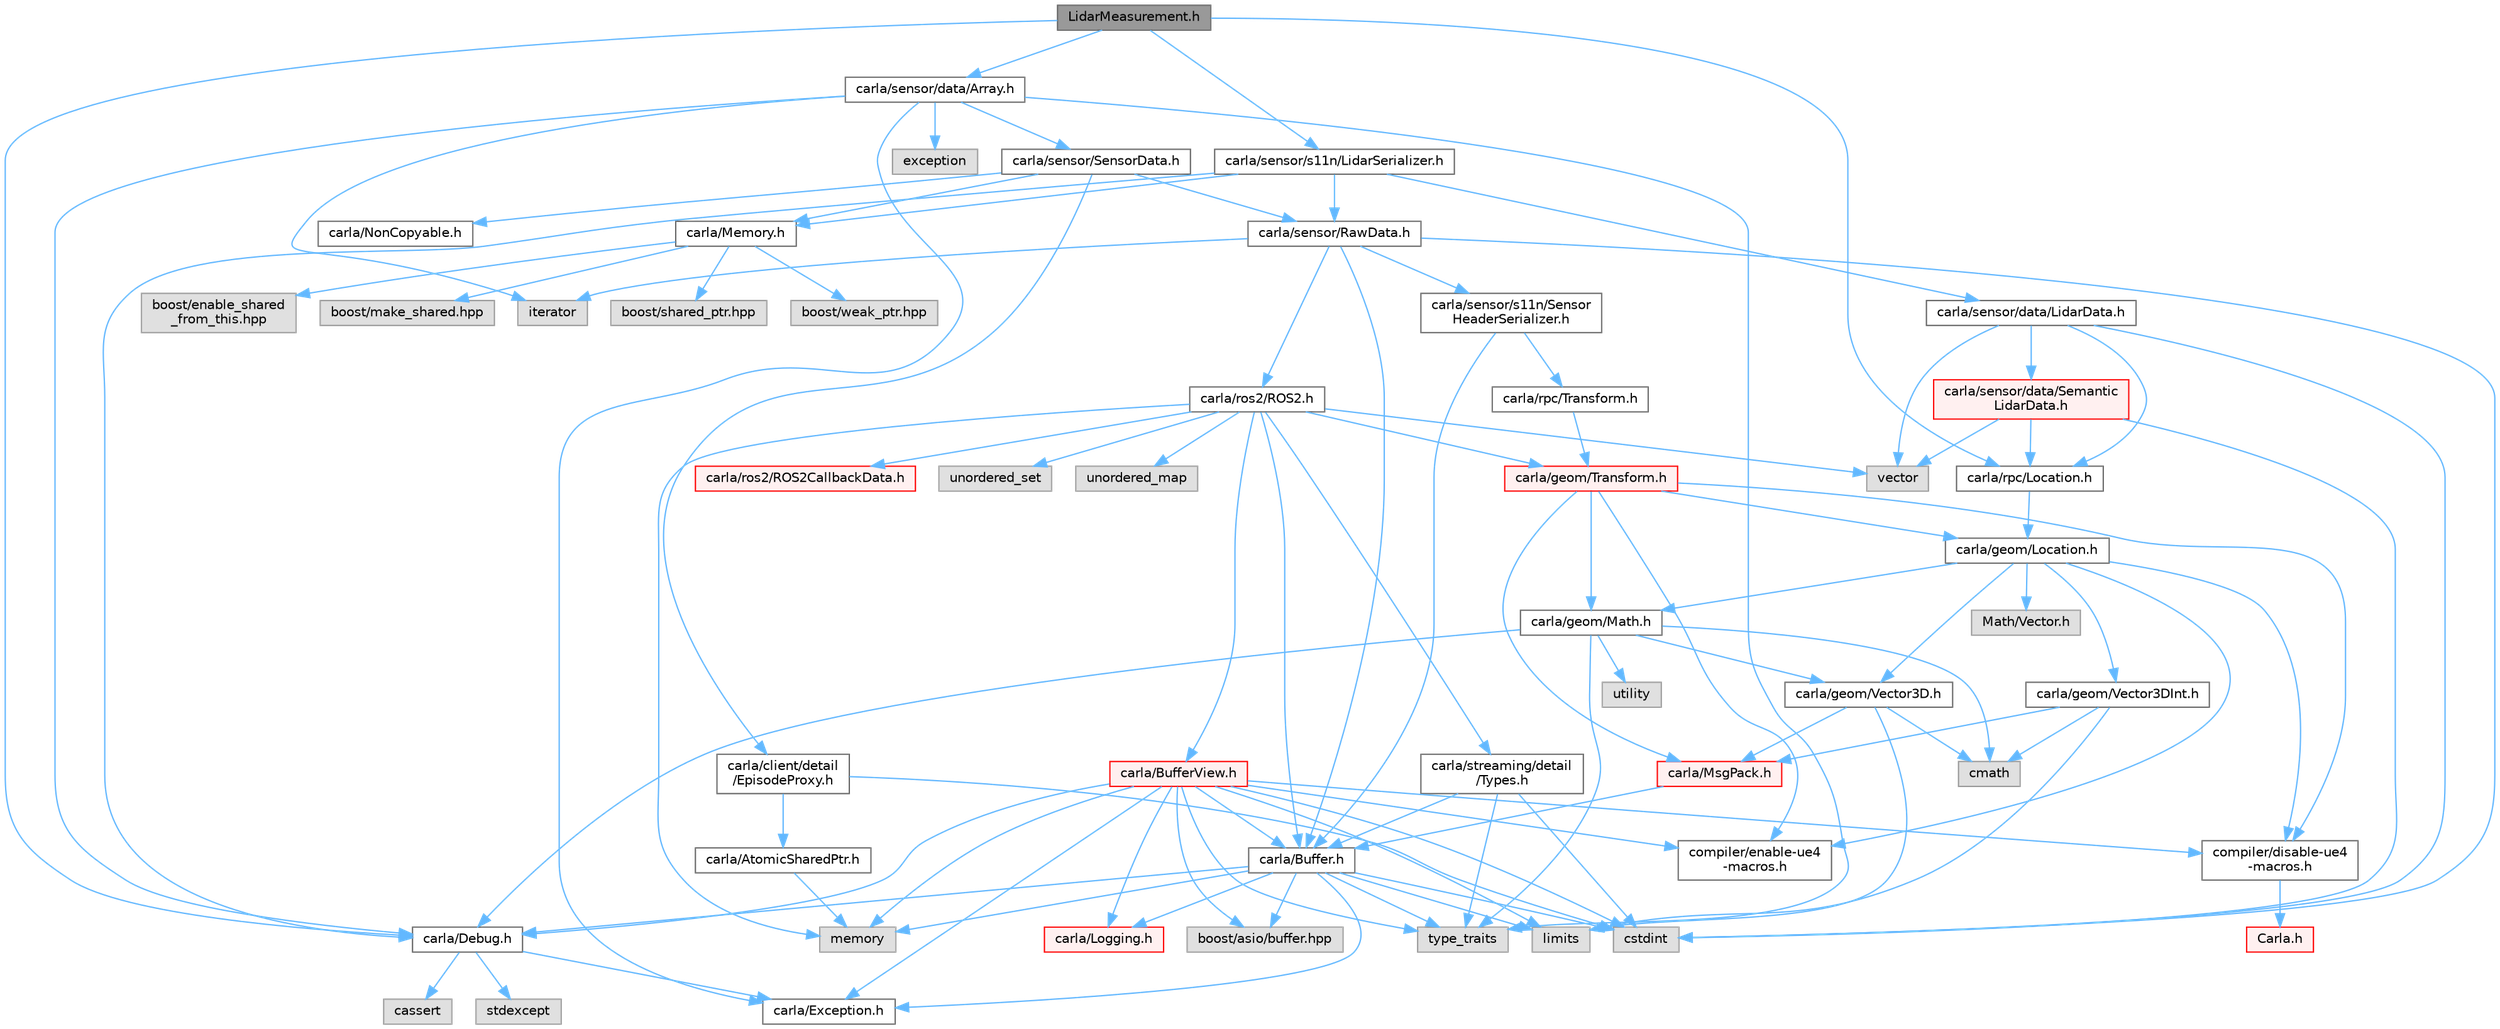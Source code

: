 digraph "LidarMeasurement.h"
{
 // INTERACTIVE_SVG=YES
 // LATEX_PDF_SIZE
  bgcolor="transparent";
  edge [fontname=Helvetica,fontsize=10,labelfontname=Helvetica,labelfontsize=10];
  node [fontname=Helvetica,fontsize=10,shape=box,height=0.2,width=0.4];
  Node1 [id="Node000001",label="LidarMeasurement.h",height=0.2,width=0.4,color="gray40", fillcolor="grey60", style="filled", fontcolor="black",tooltip=" "];
  Node1 -> Node2 [id="edge1_Node000001_Node000002",color="steelblue1",style="solid",tooltip=" "];
  Node2 [id="Node000002",label="carla/Debug.h",height=0.2,width=0.4,color="grey40", fillcolor="white", style="filled",URL="$d4/deb/Debug_8h.html",tooltip=" "];
  Node2 -> Node3 [id="edge2_Node000002_Node000003",color="steelblue1",style="solid",tooltip=" "];
  Node3 [id="Node000003",label="carla/Exception.h",height=0.2,width=0.4,color="grey40", fillcolor="white", style="filled",URL="$d8/d8a/Exception_8h.html",tooltip=" "];
  Node2 -> Node4 [id="edge3_Node000002_Node000004",color="steelblue1",style="solid",tooltip=" "];
  Node4 [id="Node000004",label="stdexcept",height=0.2,width=0.4,color="grey60", fillcolor="#E0E0E0", style="filled",tooltip=" "];
  Node2 -> Node5 [id="edge4_Node000002_Node000005",color="steelblue1",style="solid",tooltip=" "];
  Node5 [id="Node000005",label="cassert",height=0.2,width=0.4,color="grey60", fillcolor="#E0E0E0", style="filled",tooltip=" "];
  Node1 -> Node6 [id="edge5_Node000001_Node000006",color="steelblue1",style="solid",tooltip=" "];
  Node6 [id="Node000006",label="carla/rpc/Location.h",height=0.2,width=0.4,color="grey40", fillcolor="white", style="filled",URL="$d5/da5/rpc_2Location_8h.html",tooltip=" "];
  Node6 -> Node7 [id="edge6_Node000006_Node000007",color="steelblue1",style="solid",tooltip=" "];
  Node7 [id="Node000007",label="carla/geom/Location.h",height=0.2,width=0.4,color="grey40", fillcolor="white", style="filled",URL="$d9/d8b/geom_2Location_8h.html",tooltip=" "];
  Node7 -> Node8 [id="edge7_Node000007_Node000008",color="steelblue1",style="solid",tooltip=" "];
  Node8 [id="Node000008",label="carla/geom/Vector3D.h",height=0.2,width=0.4,color="grey40", fillcolor="white", style="filled",URL="$de/d70/geom_2Vector3D_8h.html",tooltip=" "];
  Node8 -> Node9 [id="edge8_Node000008_Node000009",color="steelblue1",style="solid",tooltip=" "];
  Node9 [id="Node000009",label="carla/MsgPack.h",height=0.2,width=0.4,color="red", fillcolor="#FFF0F0", style="filled",URL="$d9/d6f/MsgPack_8h.html",tooltip=" "];
  Node9 -> Node10 [id="edge9_Node000009_Node000010",color="steelblue1",style="solid",tooltip=" "];
  Node10 [id="Node000010",label="carla/Buffer.h",height=0.2,width=0.4,color="grey40", fillcolor="white", style="filled",URL="$d2/dda/carla_2Buffer_8h.html",tooltip=" "];
  Node10 -> Node2 [id="edge10_Node000010_Node000002",color="steelblue1",style="solid",tooltip=" "];
  Node10 -> Node3 [id="edge11_Node000010_Node000003",color="steelblue1",style="solid",tooltip=" "];
  Node10 -> Node11 [id="edge12_Node000010_Node000011",color="steelblue1",style="solid",tooltip=" "];
  Node11 [id="Node000011",label="carla/Logging.h",height=0.2,width=0.4,color="red", fillcolor="#FFF0F0", style="filled",URL="$de/d87/Logging_8h.html",tooltip=" "];
  Node10 -> Node14 [id="edge13_Node000010_Node000014",color="steelblue1",style="solid",tooltip=" "];
  Node14 [id="Node000014",label="boost/asio/buffer.hpp",height=0.2,width=0.4,color="grey60", fillcolor="#E0E0E0", style="filled",tooltip=" "];
  Node10 -> Node15 [id="edge14_Node000010_Node000015",color="steelblue1",style="solid",tooltip=" "];
  Node15 [id="Node000015",label="cstdint",height=0.2,width=0.4,color="grey60", fillcolor="#E0E0E0", style="filled",tooltip=" "];
  Node10 -> Node16 [id="edge15_Node000010_Node000016",color="steelblue1",style="solid",tooltip=" "];
  Node16 [id="Node000016",label="limits",height=0.2,width=0.4,color="grey60", fillcolor="#E0E0E0", style="filled",tooltip=" "];
  Node10 -> Node17 [id="edge16_Node000010_Node000017",color="steelblue1",style="solid",tooltip=" "];
  Node17 [id="Node000017",label="memory",height=0.2,width=0.4,color="grey60", fillcolor="#E0E0E0", style="filled",tooltip=" "];
  Node10 -> Node18 [id="edge17_Node000010_Node000018",color="steelblue1",style="solid",tooltip=" "];
  Node18 [id="Node000018",label="type_traits",height=0.2,width=0.4,color="grey60", fillcolor="#E0E0E0", style="filled",tooltip=" "];
  Node8 -> Node20 [id="edge18_Node000008_Node000020",color="steelblue1",style="solid",tooltip=" "];
  Node20 [id="Node000020",label="cmath",height=0.2,width=0.4,color="grey60", fillcolor="#E0E0E0", style="filled",tooltip=" "];
  Node8 -> Node16 [id="edge19_Node000008_Node000016",color="steelblue1",style="solid",tooltip=" "];
  Node7 -> Node21 [id="edge20_Node000007_Node000021",color="steelblue1",style="solid",tooltip=" "];
  Node21 [id="Node000021",label="carla/geom/Vector3DInt.h",height=0.2,width=0.4,color="grey40", fillcolor="white", style="filled",URL="$d1/da4/Vector3DInt_8h.html",tooltip=" "];
  Node21 -> Node9 [id="edge21_Node000021_Node000009",color="steelblue1",style="solid",tooltip=" "];
  Node21 -> Node20 [id="edge22_Node000021_Node000020",color="steelblue1",style="solid",tooltip=" "];
  Node21 -> Node16 [id="edge23_Node000021_Node000016",color="steelblue1",style="solid",tooltip=" "];
  Node7 -> Node22 [id="edge24_Node000007_Node000022",color="steelblue1",style="solid",tooltip=" "];
  Node22 [id="Node000022",label="carla/geom/Math.h",height=0.2,width=0.4,color="grey40", fillcolor="white", style="filled",URL="$db/d8a/Math_8h.html",tooltip=" "];
  Node22 -> Node2 [id="edge25_Node000022_Node000002",color="steelblue1",style="solid",tooltip=" "];
  Node22 -> Node8 [id="edge26_Node000022_Node000008",color="steelblue1",style="solid",tooltip=" "];
  Node22 -> Node20 [id="edge27_Node000022_Node000020",color="steelblue1",style="solid",tooltip=" "];
  Node22 -> Node18 [id="edge28_Node000022_Node000018",color="steelblue1",style="solid",tooltip=" "];
  Node22 -> Node23 [id="edge29_Node000022_Node000023",color="steelblue1",style="solid",tooltip=" "];
  Node23 [id="Node000023",label="utility",height=0.2,width=0.4,color="grey60", fillcolor="#E0E0E0", style="filled",tooltip=" "];
  Node7 -> Node24 [id="edge30_Node000007_Node000024",color="steelblue1",style="solid",tooltip=" "];
  Node24 [id="Node000024",label="compiler/enable-ue4\l-macros.h",height=0.2,width=0.4,color="grey40", fillcolor="white", style="filled",URL="$d9/da2/enable-ue4-macros_8h.html",tooltip=" "];
  Node7 -> Node25 [id="edge31_Node000007_Node000025",color="steelblue1",style="solid",tooltip=" "];
  Node25 [id="Node000025",label="Math/Vector.h",height=0.2,width=0.4,color="grey60", fillcolor="#E0E0E0", style="filled",tooltip=" "];
  Node7 -> Node26 [id="edge32_Node000007_Node000026",color="steelblue1",style="solid",tooltip=" "];
  Node26 [id="Node000026",label="compiler/disable-ue4\l-macros.h",height=0.2,width=0.4,color="grey40", fillcolor="white", style="filled",URL="$d2/d02/disable-ue4-macros_8h.html",tooltip=" "];
  Node26 -> Node27 [id="edge33_Node000026_Node000027",color="steelblue1",style="solid",tooltip=" "];
  Node27 [id="Node000027",label="Carla.h",height=0.2,width=0.4,color="red", fillcolor="#FFF0F0", style="filled",URL="$d7/d7d/Carla_8h.html",tooltip=" "];
  Node1 -> Node31 [id="edge34_Node000001_Node000031",color="steelblue1",style="solid",tooltip=" "];
  Node31 [id="Node000031",label="carla/sensor/data/Array.h",height=0.2,width=0.4,color="grey40", fillcolor="white", style="filled",URL="$df/dd0/Array_8h.html",tooltip=" "];
  Node31 -> Node2 [id="edge35_Node000031_Node000002",color="steelblue1",style="solid",tooltip=" "];
  Node31 -> Node3 [id="edge36_Node000031_Node000003",color="steelblue1",style="solid",tooltip=" "];
  Node31 -> Node32 [id="edge37_Node000031_Node000032",color="steelblue1",style="solid",tooltip=" "];
  Node32 [id="Node000032",label="carla/sensor/SensorData.h",height=0.2,width=0.4,color="grey40", fillcolor="white", style="filled",URL="$d0/d07/SensorData_8h.html",tooltip=" "];
  Node32 -> Node33 [id="edge38_Node000032_Node000033",color="steelblue1",style="solid",tooltip=" "];
  Node33 [id="Node000033",label="carla/Memory.h",height=0.2,width=0.4,color="grey40", fillcolor="white", style="filled",URL="$de/d5c/Memory_8h.html",tooltip=" "];
  Node33 -> Node34 [id="edge39_Node000033_Node000034",color="steelblue1",style="solid",tooltip=" "];
  Node34 [id="Node000034",label="boost/enable_shared\l_from_this.hpp",height=0.2,width=0.4,color="grey60", fillcolor="#E0E0E0", style="filled",tooltip=" "];
  Node33 -> Node35 [id="edge40_Node000033_Node000035",color="steelblue1",style="solid",tooltip=" "];
  Node35 [id="Node000035",label="boost/make_shared.hpp",height=0.2,width=0.4,color="grey60", fillcolor="#E0E0E0", style="filled",tooltip=" "];
  Node33 -> Node36 [id="edge41_Node000033_Node000036",color="steelblue1",style="solid",tooltip=" "];
  Node36 [id="Node000036",label="boost/shared_ptr.hpp",height=0.2,width=0.4,color="grey60", fillcolor="#E0E0E0", style="filled",tooltip=" "];
  Node33 -> Node37 [id="edge42_Node000033_Node000037",color="steelblue1",style="solid",tooltip=" "];
  Node37 [id="Node000037",label="boost/weak_ptr.hpp",height=0.2,width=0.4,color="grey60", fillcolor="#E0E0E0", style="filled",tooltip=" "];
  Node32 -> Node38 [id="edge43_Node000032_Node000038",color="steelblue1",style="solid",tooltip=" "];
  Node38 [id="Node000038",label="carla/NonCopyable.h",height=0.2,width=0.4,color="grey40", fillcolor="white", style="filled",URL="$d4/dd8/LibCarla_2source_2carla_2NonCopyable_8h.html",tooltip=" "];
  Node32 -> Node39 [id="edge44_Node000032_Node000039",color="steelblue1",style="solid",tooltip=" "];
  Node39 [id="Node000039",label="carla/sensor/RawData.h",height=0.2,width=0.4,color="grey40", fillcolor="white", style="filled",URL="$dc/d62/RawData_8h.html",tooltip=" "];
  Node39 -> Node10 [id="edge45_Node000039_Node000010",color="steelblue1",style="solid",tooltip=" "];
  Node39 -> Node40 [id="edge46_Node000039_Node000040",color="steelblue1",style="solid",tooltip=" "];
  Node40 [id="Node000040",label="carla/sensor/s11n/Sensor\lHeaderSerializer.h",height=0.2,width=0.4,color="grey40", fillcolor="white", style="filled",URL="$dd/da9/SensorHeaderSerializer_8h.html",tooltip=" "];
  Node40 -> Node10 [id="edge47_Node000040_Node000010",color="steelblue1",style="solid",tooltip=" "];
  Node40 -> Node41 [id="edge48_Node000040_Node000041",color="steelblue1",style="solid",tooltip=" "];
  Node41 [id="Node000041",label="carla/rpc/Transform.h",height=0.2,width=0.4,color="grey40", fillcolor="white", style="filled",URL="$df/d36/rpc_2Transform_8h.html",tooltip=" "];
  Node41 -> Node42 [id="edge49_Node000041_Node000042",color="steelblue1",style="solid",tooltip=" "];
  Node42 [id="Node000042",label="carla/geom/Transform.h",height=0.2,width=0.4,color="red", fillcolor="#FFF0F0", style="filled",URL="$de/d17/geom_2Transform_8h.html",tooltip=" "];
  Node42 -> Node9 [id="edge50_Node000042_Node000009",color="steelblue1",style="solid",tooltip=" "];
  Node42 -> Node7 [id="edge51_Node000042_Node000007",color="steelblue1",style="solid",tooltip=" "];
  Node42 -> Node22 [id="edge52_Node000042_Node000022",color="steelblue1",style="solid",tooltip=" "];
  Node42 -> Node24 [id="edge53_Node000042_Node000024",color="steelblue1",style="solid",tooltip=" "];
  Node42 -> Node26 [id="edge54_Node000042_Node000026",color="steelblue1",style="solid",tooltip=" "];
  Node39 -> Node46 [id="edge55_Node000039_Node000046",color="steelblue1",style="solid",tooltip=" "];
  Node46 [id="Node000046",label="carla/ros2/ROS2.h",height=0.2,width=0.4,color="grey40", fillcolor="white", style="filled",URL="$da/db8/ROS2_8h.html",tooltip=" "];
  Node46 -> Node10 [id="edge56_Node000046_Node000010",color="steelblue1",style="solid",tooltip=" "];
  Node46 -> Node47 [id="edge57_Node000046_Node000047",color="steelblue1",style="solid",tooltip=" "];
  Node47 [id="Node000047",label="carla/BufferView.h",height=0.2,width=0.4,color="red", fillcolor="#FFF0F0", style="filled",URL="$d8/dee/BufferView_8h.html",tooltip=" "];
  Node47 -> Node10 [id="edge58_Node000047_Node000010",color="steelblue1",style="solid",tooltip=" "];
  Node47 -> Node2 [id="edge59_Node000047_Node000002",color="steelblue1",style="solid",tooltip=" "];
  Node47 -> Node3 [id="edge60_Node000047_Node000003",color="steelblue1",style="solid",tooltip=" "];
  Node47 -> Node11 [id="edge61_Node000047_Node000011",color="steelblue1",style="solid",tooltip=" "];
  Node47 -> Node14 [id="edge62_Node000047_Node000014",color="steelblue1",style="solid",tooltip=" "];
  Node47 -> Node15 [id="edge63_Node000047_Node000015",color="steelblue1",style="solid",tooltip=" "];
  Node47 -> Node16 [id="edge64_Node000047_Node000016",color="steelblue1",style="solid",tooltip=" "];
  Node47 -> Node17 [id="edge65_Node000047_Node000017",color="steelblue1",style="solid",tooltip=" "];
  Node47 -> Node18 [id="edge66_Node000047_Node000018",color="steelblue1",style="solid",tooltip=" "];
  Node47 -> Node24 [id="edge67_Node000047_Node000024",color="steelblue1",style="solid",tooltip=" "];
  Node47 -> Node26 [id="edge68_Node000047_Node000026",color="steelblue1",style="solid",tooltip=" "];
  Node46 -> Node42 [id="edge69_Node000046_Node000042",color="steelblue1",style="solid",tooltip=" "];
  Node46 -> Node49 [id="edge70_Node000046_Node000049",color="steelblue1",style="solid",tooltip=" "];
  Node49 [id="Node000049",label="carla/ros2/ROS2CallbackData.h",height=0.2,width=0.4,color="red", fillcolor="#FFF0F0", style="filled",URL="$d2/d6c/ROS2CallbackData_8h.html",tooltip=" "];
  Node46 -> Node51 [id="edge71_Node000046_Node000051",color="steelblue1",style="solid",tooltip=" "];
  Node51 [id="Node000051",label="carla/streaming/detail\l/Types.h",height=0.2,width=0.4,color="grey40", fillcolor="white", style="filled",URL="$d7/df8/Types_8h.html",tooltip=" "];
  Node51 -> Node10 [id="edge72_Node000051_Node000010",color="steelblue1",style="solid",tooltip=" "];
  Node51 -> Node15 [id="edge73_Node000051_Node000015",color="steelblue1",style="solid",tooltip=" "];
  Node51 -> Node18 [id="edge74_Node000051_Node000018",color="steelblue1",style="solid",tooltip=" "];
  Node46 -> Node52 [id="edge75_Node000046_Node000052",color="steelblue1",style="solid",tooltip=" "];
  Node52 [id="Node000052",label="unordered_set",height=0.2,width=0.4,color="grey60", fillcolor="#E0E0E0", style="filled",tooltip=" "];
  Node46 -> Node53 [id="edge76_Node000046_Node000053",color="steelblue1",style="solid",tooltip=" "];
  Node53 [id="Node000053",label="unordered_map",height=0.2,width=0.4,color="grey60", fillcolor="#E0E0E0", style="filled",tooltip=" "];
  Node46 -> Node17 [id="edge77_Node000046_Node000017",color="steelblue1",style="solid",tooltip=" "];
  Node46 -> Node54 [id="edge78_Node000046_Node000054",color="steelblue1",style="solid",tooltip=" "];
  Node54 [id="Node000054",label="vector",height=0.2,width=0.4,color="grey60", fillcolor="#E0E0E0", style="filled",tooltip=" "];
  Node39 -> Node15 [id="edge79_Node000039_Node000015",color="steelblue1",style="solid",tooltip=" "];
  Node39 -> Node55 [id="edge80_Node000039_Node000055",color="steelblue1",style="solid",tooltip=" "];
  Node55 [id="Node000055",label="iterator",height=0.2,width=0.4,color="grey60", fillcolor="#E0E0E0", style="filled",tooltip=" "];
  Node32 -> Node56 [id="edge81_Node000032_Node000056",color="steelblue1",style="solid",tooltip=" "];
  Node56 [id="Node000056",label="carla/client/detail\l/EpisodeProxy.h",height=0.2,width=0.4,color="grey40", fillcolor="white", style="filled",URL="$dc/dc2/EpisodeProxy_8h.html",tooltip=" "];
  Node56 -> Node57 [id="edge82_Node000056_Node000057",color="steelblue1",style="solid",tooltip=" "];
  Node57 [id="Node000057",label="carla/AtomicSharedPtr.h",height=0.2,width=0.4,color="grey40", fillcolor="white", style="filled",URL="$df/de2/AtomicSharedPtr_8h.html",tooltip=" "];
  Node57 -> Node17 [id="edge83_Node000057_Node000017",color="steelblue1",style="solid",tooltip=" "];
  Node56 -> Node15 [id="edge84_Node000056_Node000015",color="steelblue1",style="solid",tooltip=" "];
  Node31 -> Node58 [id="edge85_Node000031_Node000058",color="steelblue1",style="solid",tooltip=" "];
  Node58 [id="Node000058",label="exception",height=0.2,width=0.4,color="grey60", fillcolor="#E0E0E0", style="filled",tooltip=" "];
  Node31 -> Node55 [id="edge86_Node000031_Node000055",color="steelblue1",style="solid",tooltip=" "];
  Node31 -> Node18 [id="edge87_Node000031_Node000018",color="steelblue1",style="solid",tooltip=" "];
  Node1 -> Node59 [id="edge88_Node000001_Node000059",color="steelblue1",style="solid",tooltip=" "];
  Node59 [id="Node000059",label="carla/sensor/s11n/LidarSerializer.h",height=0.2,width=0.4,color="grey40", fillcolor="white", style="filled",URL="$d1/de3/LidarSerializer_8h.html",tooltip=" "];
  Node59 -> Node2 [id="edge89_Node000059_Node000002",color="steelblue1",style="solid",tooltip=" "];
  Node59 -> Node33 [id="edge90_Node000059_Node000033",color="steelblue1",style="solid",tooltip=" "];
  Node59 -> Node39 [id="edge91_Node000059_Node000039",color="steelblue1",style="solid",tooltip=" "];
  Node59 -> Node60 [id="edge92_Node000059_Node000060",color="steelblue1",style="solid",tooltip=" "];
  Node60 [id="Node000060",label="carla/sensor/data/LidarData.h",height=0.2,width=0.4,color="grey40", fillcolor="white", style="filled",URL="$de/df5/LidarData_8h.html",tooltip=" "];
  Node60 -> Node6 [id="edge93_Node000060_Node000006",color="steelblue1",style="solid",tooltip=" "];
  Node60 -> Node61 [id="edge94_Node000060_Node000061",color="steelblue1",style="solid",tooltip=" "];
  Node61 [id="Node000061",label="carla/sensor/data/Semantic\lLidarData.h",height=0.2,width=0.4,color="red", fillcolor="#FFF0F0", style="filled",URL="$d0/dc1/SemanticLidarData_8h.html",tooltip=" "];
  Node61 -> Node6 [id="edge95_Node000061_Node000006",color="steelblue1",style="solid",tooltip=" "];
  Node61 -> Node15 [id="edge96_Node000061_Node000015",color="steelblue1",style="solid",tooltip=" "];
  Node61 -> Node54 [id="edge97_Node000061_Node000054",color="steelblue1",style="solid",tooltip=" "];
  Node60 -> Node15 [id="edge98_Node000060_Node000015",color="steelblue1",style="solid",tooltip=" "];
  Node60 -> Node54 [id="edge99_Node000060_Node000054",color="steelblue1",style="solid",tooltip=" "];
}
